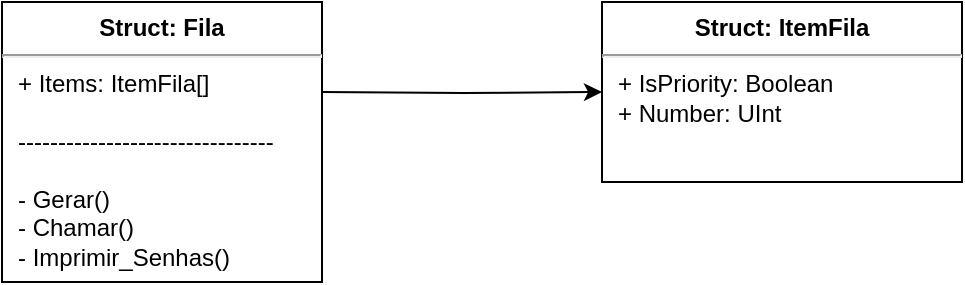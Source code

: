 <mxfile>
    <diagram id="H-UX-bx4Hc4YwCfj1C0T" name="Objetos">
        <mxGraphModel dx="798" dy="360" grid="1" gridSize="10" guides="1" tooltips="1" connect="1" arrows="1" fold="1" page="1" pageScale="1" pageWidth="827" pageHeight="1169" math="0" shadow="0">
            <root>
                <mxCell id="0"/>
                <mxCell id="1" parent="0"/>
                <mxCell id="4" value="" style="edgeStyle=orthogonalEdgeStyle;rounded=0;orthogonalLoop=1;jettySize=auto;html=1;entryX=0;entryY=0.5;entryDx=0;entryDy=0;" parent="1" target="5" edge="1">
                    <mxGeometry relative="1" as="geometry">
                        <mxPoint x="250" y="105" as="targetPoint"/>
                        <mxPoint x="170" y="105" as="sourcePoint"/>
                    </mxGeometry>
                </mxCell>
                <mxCell id="5" value="&lt;p style=&quot;margin: 0px ; margin-top: 6px ; text-align: center&quot;&gt;&lt;b&gt;Struct: ItemFila&lt;/b&gt;&lt;/p&gt;&lt;hr&gt;&lt;p style=&quot;margin: 0px ; margin-left: 8px&quot;&gt;+ IsPriority: Boolean&lt;br&gt;+ Number: UInt&lt;/p&gt;" style="align=left;overflow=fill;html=1;dropTarget=0;" parent="1" vertex="1">
                    <mxGeometry x="310" y="60" width="180" height="90" as="geometry"/>
                </mxCell>
                <mxCell id="6" value="&lt;p style=&quot;margin: 0px ; margin-top: 6px ; text-align: center&quot;&gt;&lt;b&gt;Struct: Fila&lt;/b&gt;&lt;/p&gt;&lt;hr&gt;&lt;p style=&quot;margin: 0px ; margin-left: 8px&quot;&gt;+ Items: ItemFila[]&lt;/p&gt;&lt;p style=&quot;margin: 0px ; margin-left: 8px&quot;&gt;&lt;br&gt;&lt;/p&gt;&lt;p style=&quot;margin: 0px ; margin-left: 8px&quot;&gt;--------------------------------&lt;/p&gt;&lt;p style=&quot;margin: 0px ; margin-left: 8px&quot;&gt;&lt;br&gt;&lt;/p&gt;&lt;p style=&quot;margin: 0px ; margin-left: 8px&quot;&gt;- Gerar()&lt;/p&gt;&lt;p style=&quot;margin: 0px ; margin-left: 8px&quot;&gt;- Chamar()&lt;/p&gt;&lt;p style=&quot;margin: 0px ; margin-left: 8px&quot;&gt;- Imprimir_Senhas()&lt;/p&gt;&lt;p style=&quot;margin: 0px ; margin-left: 8px&quot;&gt;&lt;br&gt;&lt;/p&gt;" style="align=left;overflow=fill;html=1;dropTarget=0;" parent="1" vertex="1">
                    <mxGeometry x="10" y="60" width="160" height="140" as="geometry"/>
                </mxCell>
            </root>
        </mxGraphModel>
    </diagram>
    <diagram id="KpJzvfNAqQtKomHXxsy8" name="Geração">
        <mxGraphModel dx="1967" dy="514" grid="1" gridSize="10" guides="1" tooltips="1" connect="1" arrows="1" fold="1" page="1" pageScale="1" pageWidth="827" pageHeight="1169" math="0" shadow="0">
            <root>
                <mxCell id="UH5I6xb5ytzm1GLyZQHh-0"/>
                <mxCell id="UH5I6xb5ytzm1GLyZQHh-1" parent="UH5I6xb5ytzm1GLyZQHh-0"/>
                <mxCell id="UH5I6xb5ytzm1GLyZQHh-4" value="Prioritária" style="edgeStyle=orthogonalEdgeStyle;rounded=0;orthogonalLoop=1;jettySize=auto;html=1;exitX=1;exitY=0.5;exitDx=0;exitDy=0;" parent="UH5I6xb5ytzm1GLyZQHh-1" target="UH5I6xb5ytzm1GLyZQHh-3" edge="1">
                    <mxGeometry relative="1" as="geometry">
                        <mxPoint x="240" y="105" as="sourcePoint"/>
                    </mxGeometry>
                </mxCell>
                <mxCell id="UH5I6xb5ytzm1GLyZQHh-8" value="Normal" style="edgeStyle=orthogonalEdgeStyle;rounded=0;orthogonalLoop=1;jettySize=auto;html=1;" parent="UH5I6xb5ytzm1GLyZQHh-1" target="UH5I6xb5ytzm1GLyZQHh-7" edge="1">
                    <mxGeometry relative="1" as="geometry">
                        <mxPoint x="200" y="140" as="sourcePoint"/>
                    </mxGeometry>
                </mxCell>
                <mxCell id="UH5I6xb5ytzm1GLyZQHh-6" value="Sim" style="edgeStyle=orthogonalEdgeStyle;rounded=0;orthogonalLoop=1;jettySize=auto;html=1;" parent="UH5I6xb5ytzm1GLyZQHh-1" source="UH5I6xb5ytzm1GLyZQHh-3" target="UH5I6xb5ytzm1GLyZQHh-5" edge="1">
                    <mxGeometry relative="1" as="geometry"/>
                </mxCell>
                <mxCell id="UH5I6xb5ytzm1GLyZQHh-10" value="Não" style="edgeStyle=orthogonalEdgeStyle;rounded=0;orthogonalLoop=1;jettySize=auto;html=1;" parent="UH5I6xb5ytzm1GLyZQHh-1" source="UH5I6xb5ytzm1GLyZQHh-3" target="UH5I6xb5ytzm1GLyZQHh-9" edge="1">
                    <mxGeometry relative="1" as="geometry"/>
                </mxCell>
                <mxCell id="UH5I6xb5ytzm1GLyZQHh-3" value="Verificar se existem outros prioritários" style="whiteSpace=wrap;html=1;" parent="UH5I6xb5ytzm1GLyZQHh-1" vertex="1">
                    <mxGeometry x="360" y="75" width="120" height="60" as="geometry"/>
                </mxCell>
                <mxCell id="NOC0vEkSHNLShldRBLR6-3" style="edgeStyle=orthogonalEdgeStyle;rounded=0;orthogonalLoop=1;jettySize=auto;html=1;exitX=0.5;exitY=1;exitDx=0;exitDy=0;entryX=1;entryY=0.5;entryDx=0;entryDy=0;" parent="UH5I6xb5ytzm1GLyZQHh-1" source="UH5I6xb5ytzm1GLyZQHh-5" target="NOC0vEkSHNLShldRBLR6-6" edge="1">
                    <mxGeometry relative="1" as="geometry">
                        <mxPoint x="490" y="380" as="targetPoint"/>
                    </mxGeometry>
                </mxCell>
                <mxCell id="UH5I6xb5ytzm1GLyZQHh-5" value="Insere após o último prioritário" style="whiteSpace=wrap;html=1;" parent="UH5I6xb5ytzm1GLyZQHh-1" vertex="1">
                    <mxGeometry x="560" y="75" width="120" height="60" as="geometry"/>
                </mxCell>
                <mxCell id="NOC0vEkSHNLShldRBLR6-1" style="edgeStyle=orthogonalEdgeStyle;rounded=0;orthogonalLoop=1;jettySize=auto;html=1;entryX=0;entryY=0.5;entryDx=0;entryDy=0;" parent="UH5I6xb5ytzm1GLyZQHh-1" source="UH5I6xb5ytzm1GLyZQHh-7" target="NOC0vEkSHNLShldRBLR6-6" edge="1">
                    <mxGeometry relative="1" as="geometry">
                        <mxPoint x="370" y="380" as="targetPoint"/>
                        <Array as="points">
                            <mxPoint x="200" y="440"/>
                            <mxPoint x="360" y="440"/>
                            <mxPoint x="360" y="445"/>
                        </Array>
                    </mxGeometry>
                </mxCell>
                <mxCell id="UH5I6xb5ytzm1GLyZQHh-7" value="Adicionar ao fim da fila" style="whiteSpace=wrap;html=1;" parent="UH5I6xb5ytzm1GLyZQHh-1" vertex="1">
                    <mxGeometry x="140" y="220" width="120" height="60" as="geometry"/>
                </mxCell>
                <mxCell id="NOC0vEkSHNLShldRBLR6-2" style="edgeStyle=orthogonalEdgeStyle;rounded=0;orthogonalLoop=1;jettySize=auto;html=1;exitX=0.5;exitY=1;exitDx=0;exitDy=0;entryX=0.5;entryY=0;entryDx=0;entryDy=0;" parent="UH5I6xb5ytzm1GLyZQHh-1" source="UH5I6xb5ytzm1GLyZQHh-9" target="NOC0vEkSHNLShldRBLR6-6" edge="1">
                    <mxGeometry relative="1" as="geometry">
                        <mxPoint x="430" y="350" as="targetPoint"/>
                    </mxGeometry>
                </mxCell>
                <mxCell id="UH5I6xb5ytzm1GLyZQHh-9" value="Adicionar no começo da fila" style="whiteSpace=wrap;html=1;" parent="UH5I6xb5ytzm1GLyZQHh-1" vertex="1">
                    <mxGeometry x="360" y="220" width="120" height="60" as="geometry"/>
                </mxCell>
                <mxCell id="UH5I6xb5ytzm1GLyZQHh-11" value="Fluxo para adicionar novos itens da lista" style="text;html=1;align=center;verticalAlign=middle;resizable=0;points=[];autosize=1;" parent="UH5I6xb5ytzm1GLyZQHh-1" vertex="1">
                    <mxGeometry x="260" width="230" height="20" as="geometry"/>
                </mxCell>
                <mxCell id="NOC0vEkSHNLShldRBLR6-6" value="Fim" style="ellipse;whiteSpace=wrap;html=1;" parent="UH5I6xb5ytzm1GLyZQHh-1" vertex="1">
                    <mxGeometry x="350" y="410" width="140" height="70" as="geometry"/>
                </mxCell>
                <mxCell id="3w_L9NhBtFUZ-mEIXNkC-1" value="" style="edgeStyle=orthogonalEdgeStyle;rounded=0;orthogonalLoop=1;jettySize=auto;html=1;" parent="UH5I6xb5ytzm1GLyZQHh-1" source="MYyblFCS6OfKs6edSual-0" target="3w_L9NhBtFUZ-mEIXNkC-0" edge="1">
                    <mxGeometry relative="1" as="geometry"/>
                </mxCell>
                <mxCell id="MYyblFCS6OfKs6edSual-0" value="Gerar senha" style="shape=trapezoid;perimeter=trapezoidPerimeter;whiteSpace=wrap;html=1;fixedSize=1;" parent="UH5I6xb5ytzm1GLyZQHh-1" vertex="1">
                    <mxGeometry x="-270" y="75" width="120" height="60" as="geometry"/>
                </mxCell>
                <mxCell id="MYyblFCS6OfKs6edSual-1" value="Inserir tipo de atendimento" style="shape=trapezoid;perimeter=trapezoidPerimeter;whiteSpace=wrap;html=1;fixedSize=1;" parent="UH5I6xb5ytzm1GLyZQHh-1" vertex="1">
                    <mxGeometry x="130" y="75" width="120" height="60" as="geometry"/>
                </mxCell>
                <mxCell id="3w_L9NhBtFUZ-mEIXNkC-2" value="" style="edgeStyle=orthogonalEdgeStyle;rounded=0;orthogonalLoop=1;jettySize=auto;html=1;" parent="UH5I6xb5ytzm1GLyZQHh-1" source="3w_L9NhBtFUZ-mEIXNkC-0" target="MYyblFCS6OfKs6edSual-1" edge="1">
                    <mxGeometry relative="1" as="geometry"/>
                </mxCell>
                <mxCell id="3w_L9NhBtFUZ-mEIXNkC-0" value="Gerar numero de senha" style="whiteSpace=wrap;html=1;" parent="UH5I6xb5ytzm1GLyZQHh-1" vertex="1">
                    <mxGeometry x="-70" y="75" width="120" height="60" as="geometry"/>
                </mxCell>
            </root>
        </mxGraphModel>
    </diagram>
    <diagram id="aihHtouqyudgMX7-Er_P" name="Chamada">
        <mxGraphModel dx="798" dy="360" grid="1" gridSize="10" guides="1" tooltips="1" connect="1" arrows="1" fold="1" page="1" pageScale="1" pageWidth="827" pageHeight="1169" math="0" shadow="0">
            <root>
                <mxCell id="DObUNgYAX8vtzH-nEzaS-0"/>
                <mxCell id="DObUNgYAX8vtzH-nEzaS-1" parent="DObUNgYAX8vtzH-nEzaS-0"/>
                <mxCell id="rSRacyp7KQvrHBXrDJwl-2" value="" style="edgeStyle=orthogonalEdgeStyle;rounded=0;orthogonalLoop=1;jettySize=auto;html=1;" parent="DObUNgYAX8vtzH-nEzaS-1" source="rSRacyp7KQvrHBXrDJwl-0" target="rSRacyp7KQvrHBXrDJwl-1" edge="1">
                    <mxGeometry relative="1" as="geometry"/>
                </mxCell>
                <mxCell id="rSRacyp7KQvrHBXrDJwl-0" value="Chamar o primeiro item da lista" style="whiteSpace=wrap;html=1;" parent="DObUNgYAX8vtzH-nEzaS-1" vertex="1">
                    <mxGeometry x="260" y="60" width="120" height="60" as="geometry"/>
                </mxCell>
                <mxCell id="YxTifZSVBa5M2Ra1nn7D-9" style="edgeStyle=orthogonalEdgeStyle;rounded=0;orthogonalLoop=1;jettySize=auto;html=1;exitX=1;exitY=0.5;exitDx=0;exitDy=0;entryX=0;entryY=0.5;entryDx=0;entryDy=0;" parent="DObUNgYAX8vtzH-nEzaS-1" source="rSRacyp7KQvrHBXrDJwl-1" target="YxTifZSVBa5M2Ra1nn7D-7" edge="1">
                    <mxGeometry relative="1" as="geometry"/>
                </mxCell>
                <mxCell id="rSRacyp7KQvrHBXrDJwl-1" value="Remover o item da lista" style="whiteSpace=wrap;html=1;" parent="DObUNgYAX8vtzH-nEzaS-1" vertex="1">
                    <mxGeometry x="260" y="200" width="120" height="60" as="geometry"/>
                </mxCell>
                <mxCell id="rSRacyp7KQvrHBXrDJwl-4" value="" style="edgeStyle=orthogonalEdgeStyle;rounded=0;orthogonalLoop=1;jettySize=auto;html=1;" parent="DObUNgYAX8vtzH-nEzaS-1" target="rSRacyp7KQvrHBXrDJwl-0" edge="1">
                    <mxGeometry relative="1" as="geometry">
                        <mxPoint x="150" y="90" as="sourcePoint"/>
                    </mxGeometry>
                </mxCell>
                <mxCell id="YxTifZSVBa5M2Ra1nn7D-10" style="edgeStyle=orthogonalEdgeStyle;rounded=0;orthogonalLoop=1;jettySize=auto;html=1;exitX=0.5;exitY=1;exitDx=0;exitDy=0;entryX=0.5;entryY=0;entryDx=0;entryDy=0;" parent="DObUNgYAX8vtzH-nEzaS-1" source="YxTifZSVBa5M2Ra1nn7D-7" target="YxTifZSVBa5M2Ra1nn7D-11" edge="1">
                    <mxGeometry relative="1" as="geometry">
                        <mxPoint x="362.426" y="341.716" as="targetPoint"/>
                    </mxGeometry>
                </mxCell>
                <mxCell id="YxTifZSVBa5M2Ra1nn7D-7" value="Insira o gichê de chamada" style="shape=trapezoid;perimeter=trapezoidPerimeter;whiteSpace=wrap;html=1;fixedSize=1;" parent="DObUNgYAX8vtzH-nEzaS-1" vertex="1">
                    <mxGeometry x="440" y="200" width="120" height="60" as="geometry"/>
                </mxCell>
                <mxCell id="YxTifZSVBa5M2Ra1nn7D-13" value="" style="edgeStyle=orthogonalEdgeStyle;rounded=0;orthogonalLoop=1;jettySize=auto;html=1;" parent="DObUNgYAX8vtzH-nEzaS-1" source="YxTifZSVBa5M2Ra1nn7D-11" target="YxTifZSVBa5M2Ra1nn7D-12" edge="1">
                    <mxGeometry relative="1" as="geometry"/>
                </mxCell>
                <mxCell id="YxTifZSVBa5M2Ra1nn7D-11" value="Imprime na tela" style="whiteSpace=wrap;html=1;" parent="DObUNgYAX8vtzH-nEzaS-1" vertex="1">
                    <mxGeometry x="250" y="350" width="120" height="60" as="geometry"/>
                </mxCell>
                <mxCell id="YxTifZSVBa5M2Ra1nn7D-12" value="Fim" style="ellipse;whiteSpace=wrap;html=1;" parent="DObUNgYAX8vtzH-nEzaS-1" vertex="1">
                    <mxGeometry x="250" y="470" width="120" height="80" as="geometry"/>
                </mxCell>
                <mxCell id="yetNHUSXrXyHn1LaKbI5-0" value="Chamar senha" style="shape=trapezoid;perimeter=trapezoidPerimeter;whiteSpace=wrap;html=1;fixedSize=1;" parent="DObUNgYAX8vtzH-nEzaS-1" vertex="1">
                    <mxGeometry x="40" y="60" width="120" height="60" as="geometry"/>
                </mxCell>
            </root>
        </mxGraphModel>
    </diagram>
    <diagram id="UqMCuadBAFJTj9nRv2lw" name="Impressão">
        <mxGraphModel dx="798" dy="360" grid="1" gridSize="10" guides="1" tooltips="1" connect="1" arrows="1" fold="1" page="1" pageScale="1" pageWidth="827" pageHeight="1169" math="0" shadow="0">
            <root>
                <mxCell id="XR_DSFAK_g_O1x7kfTtM-0"/>
                <mxCell id="XR_DSFAK_g_O1x7kfTtM-1" parent="XR_DSFAK_g_O1x7kfTtM-0"/>
                <mxCell id="A-Cs9EHY-Vsw4WJAifmP-5" value="" style="edgeStyle=orthogonalEdgeStyle;rounded=0;orthogonalLoop=1;jettySize=auto;html=1;" parent="XR_DSFAK_g_O1x7kfTtM-1" source="A-Cs9EHY-Vsw4WJAifmP-0" target="A-Cs9EHY-Vsw4WJAifmP-4" edge="1">
                    <mxGeometry relative="1" as="geometry"/>
                </mxCell>
                <mxCell id="A-Cs9EHY-Vsw4WJAifmP-0" value="Imprimir senhas" style="shape=trapezoid;perimeter=trapezoidPerimeter;whiteSpace=wrap;html=1;fixedSize=1;" parent="XR_DSFAK_g_O1x7kfTtM-1" vertex="1">
                    <mxGeometry x="50" y="60" width="120" height="60" as="geometry"/>
                </mxCell>
                <mxCell id="A-Cs9EHY-Vsw4WJAifmP-7" value="" style="edgeStyle=orthogonalEdgeStyle;rounded=0;orthogonalLoop=1;jettySize=auto;html=1;" parent="XR_DSFAK_g_O1x7kfTtM-1" source="A-Cs9EHY-Vsw4WJAifmP-4" target="A-Cs9EHY-Vsw4WJAifmP-6" edge="1">
                    <mxGeometry relative="1" as="geometry"/>
                </mxCell>
                <mxCell id="A-Cs9EHY-Vsw4WJAifmP-4" value="Imprimir tela de senhas&lt;br&gt;&lt;br&gt;" style="whiteSpace=wrap;html=1;" parent="XR_DSFAK_g_O1x7kfTtM-1" vertex="1">
                    <mxGeometry x="250" y="60" width="120" height="60" as="geometry"/>
                </mxCell>
                <mxCell id="A-Cs9EHY-Vsw4WJAifmP-6" value="Fim!&lt;br&gt;" style="ellipse;whiteSpace=wrap;html=1;" parent="XR_DSFAK_g_O1x7kfTtM-1" vertex="1">
                    <mxGeometry x="250" y="190" width="120" height="80" as="geometry"/>
                </mxCell>
            </root>
        </mxGraphModel>
    </diagram>
    <diagram id="GhKmdM0NSmOwphlkkYdu" name="Gerar numero de senha">
        <mxGraphModel dx="798" dy="1529" grid="1" gridSize="10" guides="1" tooltips="1" connect="1" arrows="1" fold="1" page="1" pageScale="1" pageWidth="827" pageHeight="1169" math="0" shadow="0">
            <root>
                <mxCell id="xSPMgKyC4YUFdpYfQJ48-0"/>
                <mxCell id="xSPMgKyC4YUFdpYfQJ48-1" parent="xSPMgKyC4YUFdpYfQJ48-0"/>
                <mxCell id="xSPMgKyC4YUFdpYfQJ48-6" value="" style="edgeStyle=orthogonalEdgeStyle;rounded=0;orthogonalLoop=1;jettySize=auto;html=1;" parent="xSPMgKyC4YUFdpYfQJ48-1" source="xSPMgKyC4YUFdpYfQJ48-2" target="xSPMgKyC4YUFdpYfQJ48-5" edge="1">
                    <mxGeometry relative="1" as="geometry"/>
                </mxCell>
                <mxCell id="xSPMgKyC4YUFdpYfQJ48-2" value="Gerar um número aleatório" style="whiteSpace=wrap;html=1;" parent="xSPMgKyC4YUFdpYfQJ48-1" vertex="1">
                    <mxGeometry x="220" y="140" width="120" height="60" as="geometry"/>
                </mxCell>
                <mxCell id="xSPMgKyC4YUFdpYfQJ48-8" value="Sim" style="edgeStyle=orthogonalEdgeStyle;rounded=0;orthogonalLoop=1;jettySize=auto;html=1;entryX=1;entryY=0.5;entryDx=0;entryDy=0;" parent="xSPMgKyC4YUFdpYfQJ48-1" source="xSPMgKyC4YUFdpYfQJ48-5" target="xSPMgKyC4YUFdpYfQJ48-2" edge="1">
                    <mxGeometry relative="1" as="geometry">
                        <mxPoint x="390" y="170" as="targetPoint"/>
                        <Array as="points">
                            <mxPoint x="360" y="300"/>
                            <mxPoint x="360" y="170"/>
                        </Array>
                    </mxGeometry>
                </mxCell>
                <mxCell id="xSPMgKyC4YUFdpYfQJ48-12" value="Não" style="edgeStyle=orthogonalEdgeStyle;rounded=0;orthogonalLoop=1;jettySize=auto;html=1;" parent="xSPMgKyC4YUFdpYfQJ48-1" source="xSPMgKyC4YUFdpYfQJ48-5" target="xSPMgKyC4YUFdpYfQJ48-11" edge="1">
                    <mxGeometry relative="1" as="geometry"/>
                </mxCell>
                <mxCell id="xSPMgKyC4YUFdpYfQJ48-5" value="Número existe na lista?" style="rhombus;whiteSpace=wrap;html=1;" parent="xSPMgKyC4YUFdpYfQJ48-1" vertex="1">
                    <mxGeometry x="240" y="260" width="80" height="80" as="geometry"/>
                </mxCell>
                <mxCell id="xSPMgKyC4YUFdpYfQJ48-11" value="Fim" style="ellipse;whiteSpace=wrap;html=1;" parent="xSPMgKyC4YUFdpYfQJ48-1" vertex="1">
                    <mxGeometry x="220" y="420" width="120" height="80" as="geometry"/>
                </mxCell>
                <mxCell id="xSPMgKyC4YUFdpYfQJ48-14" value="" style="edgeStyle=orthogonalEdgeStyle;rounded=0;orthogonalLoop=1;jettySize=auto;html=1;" parent="xSPMgKyC4YUFdpYfQJ48-1" source="xSPMgKyC4YUFdpYfQJ48-13" target="xSPMgKyC4YUFdpYfQJ48-2" edge="1">
                    <mxGeometry relative="1" as="geometry"/>
                </mxCell>
                <mxCell id="xSPMgKyC4YUFdpYfQJ48-13" value="Início" style="ellipse;whiteSpace=wrap;html=1;" parent="xSPMgKyC4YUFdpYfQJ48-1" vertex="1">
                    <mxGeometry x="220" y="-10" width="120" height="80" as="geometry"/>
                </mxCell>
            </root>
        </mxGraphModel>
    </diagram>
</mxfile>
